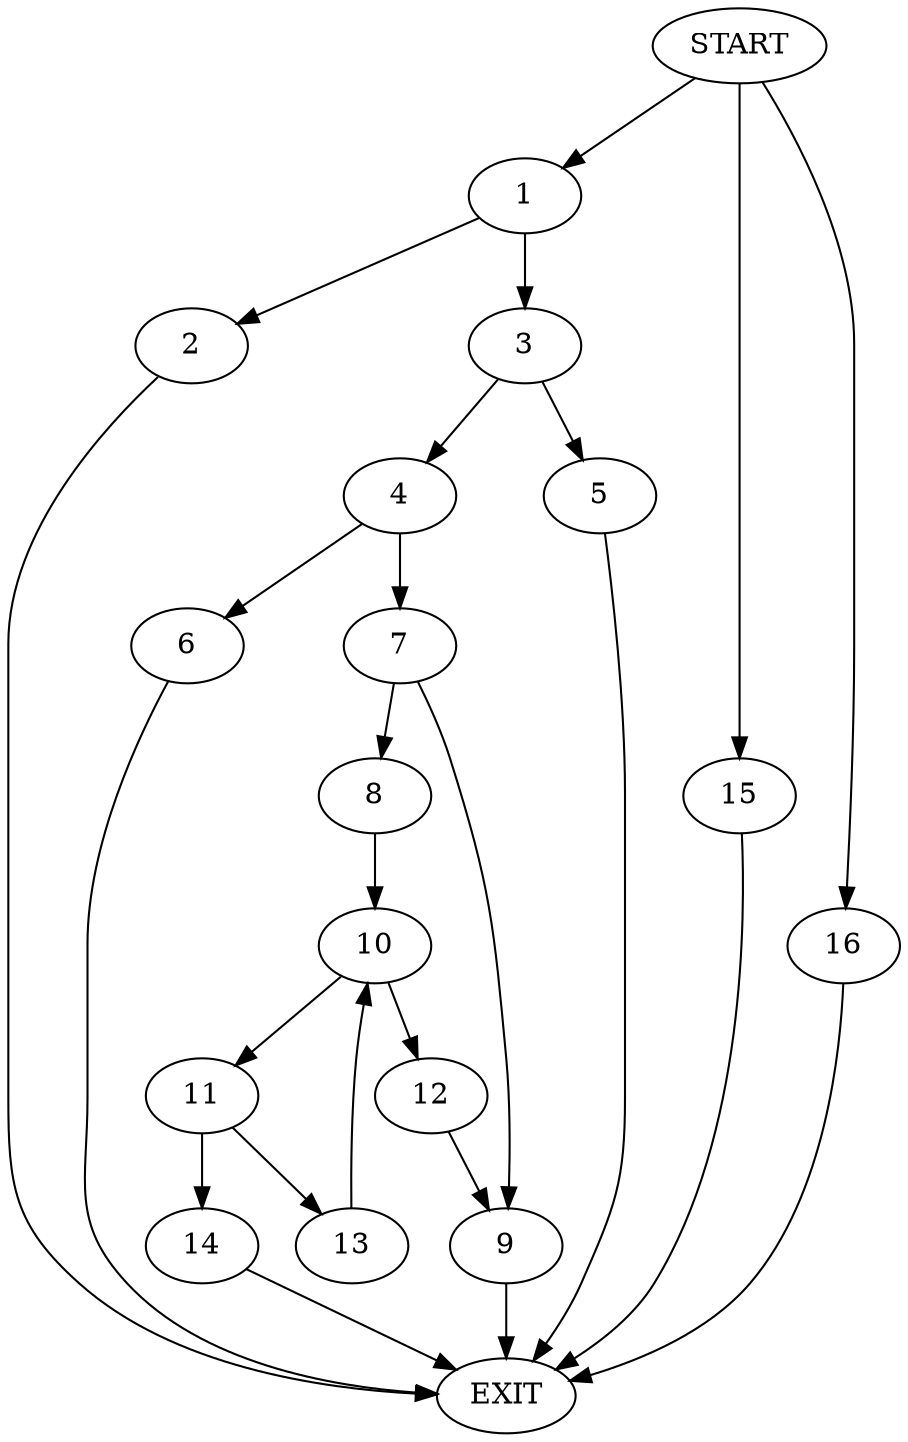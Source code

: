digraph {
0 [label="START"]
17 [label="EXIT"]
0 -> 1
1 -> 2
1 -> 3
2 -> 17
3 -> 4
3 -> 5
5 -> 17
4 -> 6
4 -> 7
6 -> 17
7 -> 8
7 -> 9
9 -> 17
8 -> 10
10 -> 11
10 -> 12
11 -> 13
11 -> 14
12 -> 9
14 -> 17
13 -> 10
0 -> 15
15 -> 17
0 -> 16
16 -> 17
}
